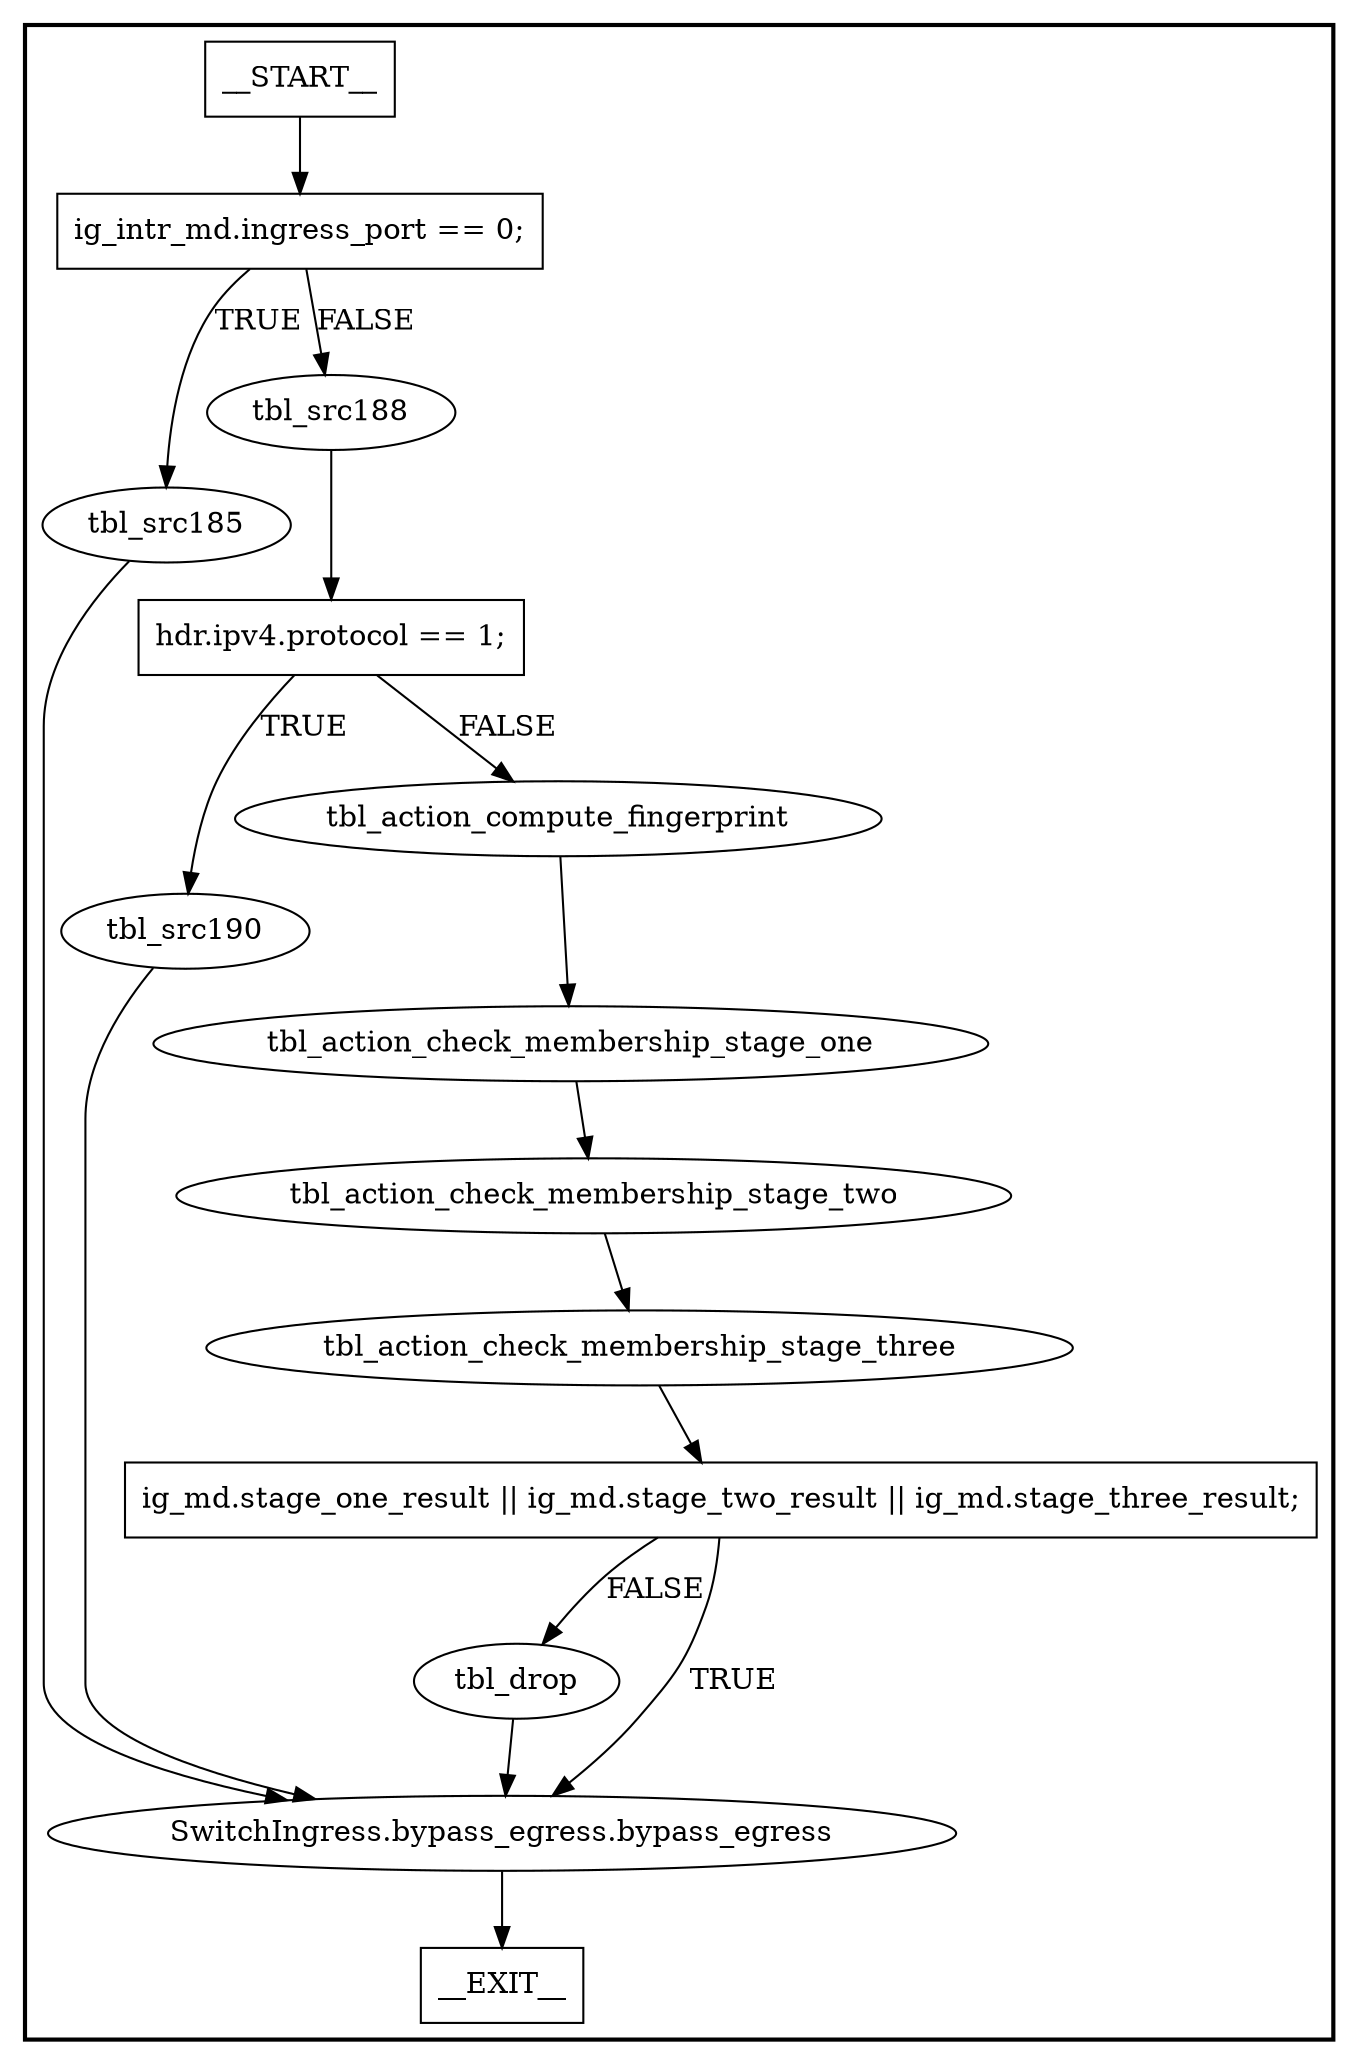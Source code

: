 digraph SwitchIngress {
subgraph cluster {
graph [
label="", labeljust=r, style=bold];
0[label=__START__, margin="", shape=rectangle, style=solid];
1[label=__EXIT__, margin="", shape=rectangle, style=solid];
2[label="ig_intr_md.ingress_port == 0;", margin="", shape=rectangle, style=solid];
3[label=tbl_src185, margin="", shape=ellipse, style=solid];
4[label=tbl_src188, margin="", shape=ellipse, style=solid];
5[label="hdr.ipv4.protocol == 1;", margin="", shape=rectangle, style=solid];
6[label=tbl_src190, margin="", shape=ellipse, style=solid];
7[label=tbl_action_compute_fingerprint, margin="", shape=ellipse, style=solid];
8[label=tbl_action_check_membership_stage_one, margin="", shape=ellipse, style=solid];
9[label=tbl_action_check_membership_stage_two, margin="", shape=ellipse, style=solid];
10[label=tbl_action_check_membership_stage_three, margin="", shape=ellipse, style=solid];
11[label="ig_md.stage_one_result || ig_md.stage_two_result || ig_md.stage_three_result;", margin="", shape=rectangle, style=solid];
12[label=tbl_drop, margin="", shape=ellipse, style=solid];
13[label="SwitchIngress.bypass_egress.bypass_egress", margin="", shape=ellipse, style=solid];
0 -> 2[label=""];
2 -> 3[label=TRUE];
2 -> 4[label=FALSE];
3 -> 13[label=""];
4 -> 5[label=""];
5 -> 6[label=TRUE];
5 -> 7[label=FALSE];
6 -> 13[label=""];
7 -> 8[label=""];
8 -> 9[label=""];
9 -> 10[label=""];
10 -> 11[label=""];
11 -> 12[label=FALSE];
11 -> 13[label=TRUE];
12 -> 13[label=""];
13 -> 1[label=""];
}
}
